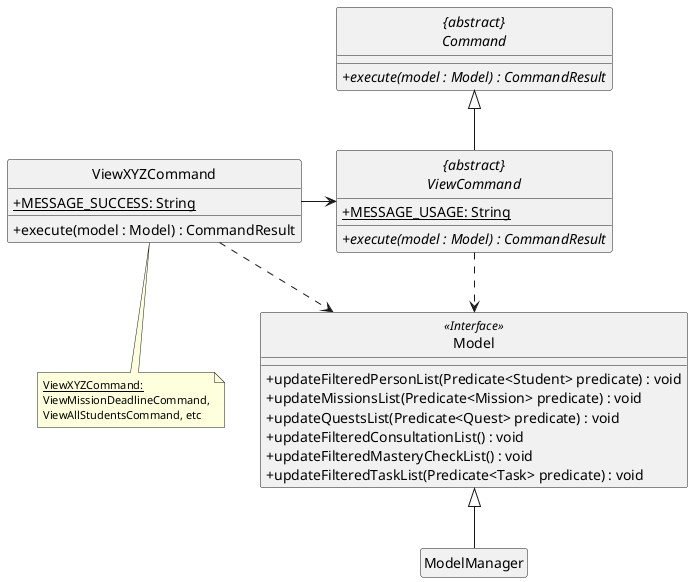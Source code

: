 @startuml
skinparam backgroundColor #ffffff
skinparam classAttributeIconSize 0
hide circle

abstract class "{abstract}\nCommand" {
    + {abstract} execute(model : Model) : CommandResult
}

class Model <<Interface>> {
    /' Methods '/
    + updateFilteredPersonList(Predicate<Student> predicate) : void
    + updateMissionsList(Predicate<Mission> predicate) : void
    + updateQuestsList(Predicate<Quest> predicate) : void
    + updateFilteredConsultationList() : void
    + updateFilteredMasteryCheckList() : void
    + updateFilteredTaskList(Predicate<Task> predicate) : void
}

class ModelManager {
    /' Methods '/
}

hide ModelManager attributes
hide ModelManager methods

abstract class "{abstract}\nViewCommand"{
    /' Attributes '/
    + {static} MESSAGE_USAGE: String

    /' Methods '/
    + {abstract} execute(model : Model) : CommandResult
}

class ViewXYZCommand {
    /' Attributes '/
    + {static} MESSAGE_SUCCESS: String

    /' Methods '/
    + execute(model : Model) : CommandResult
}


note as N1
  <size: 11><u>ViewXYZCommand:</size>
  <size: 11>ViewMissionDeadlineCommand,</size>
  <size: 11>ViewAllStudentsCommand, etc</size>
end note

N1 .up. ViewXYZCommand

"{abstract}\nViewCommand" ..> Model
"{abstract}\nViewCommand" --up|> "{abstract}\nCommand"
ViewXYZCommand -> "{abstract}\nViewCommand"
"ViewXYZCommand" ..> Model
ModelManager --up|> Model
@enduml
